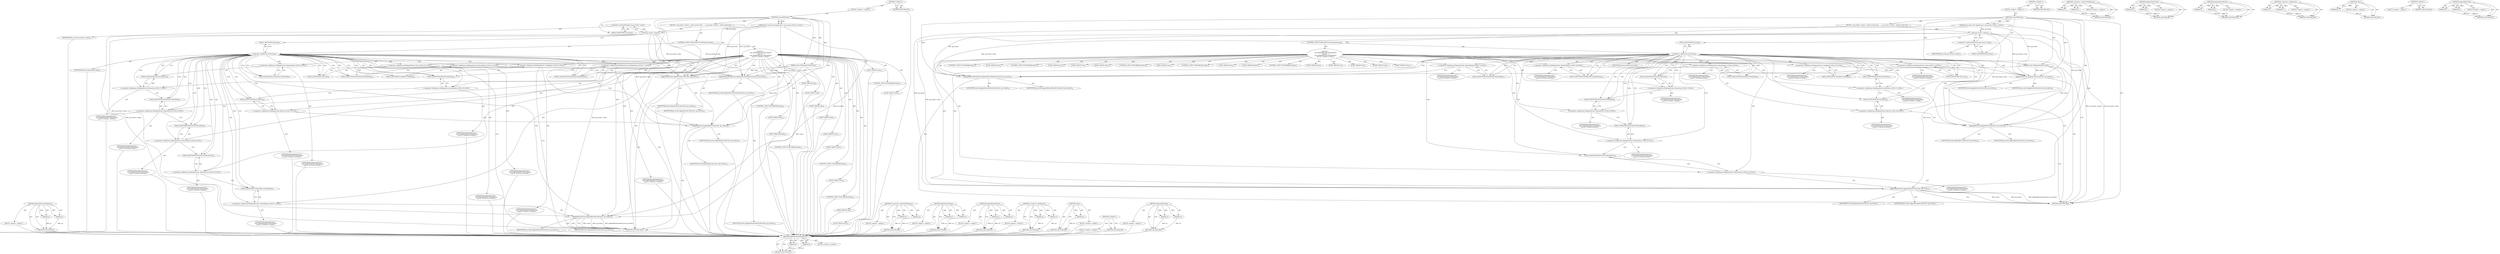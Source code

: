 digraph "AppendKeyEvent" {
vulnerable_121 [label=<(METHOD,AppendMouseWheelEvent)>];
vulnerable_122 [label=<(PARAM,p1)>];
vulnerable_123 [label=<(PARAM,p2)>];
vulnerable_124 [label=<(BLOCK,&lt;empty&gt;,&lt;empty&gt;)>];
vulnerable_125 [label=<(METHOD_RETURN,ANY)>];
vulnerable_6 [label=<(METHOD,&lt;global&gt;)<SUB>1</SUB>>];
vulnerable_7 [label=<(BLOCK,&lt;empty&gt;,&lt;empty&gt;)<SUB>1</SUB>>];
vulnerable_8 [label=<(METHOD,CreatePPEvent)<SUB>1</SUB>>];
vulnerable_9 [label=<(PARAM,const WebInputEvent&amp; event)<SUB>1</SUB>>];
vulnerable_10 [label="<(PARAM,std::vector&lt;PP_InputEvent&gt;* pp_events)<SUB>2</SUB>>"];
vulnerable_11 [label=<(BLOCK,{
  pp_events-&gt;clear();

  switch (event.type) ...,{
  pp_events-&gt;clear();

  switch (event.type) ...)<SUB>2</SUB>>];
vulnerable_12 [label=<(clear,pp_events-&gt;clear())<SUB>3</SUB>>];
vulnerable_13 [label=<(&lt;operator&gt;.indirectFieldAccess,pp_events-&gt;clear)<SUB>3</SUB>>];
vulnerable_14 [label=<(IDENTIFIER,pp_events,pp_events-&gt;clear())<SUB>3</SUB>>];
vulnerable_15 [label=<(FIELD_IDENTIFIER,clear,clear)<SUB>3</SUB>>];
vulnerable_16 [label=<(CONTROL_STRUCTURE,SWITCH,switch(event.type))<SUB>5</SUB>>];
vulnerable_17 [label=<(&lt;operator&gt;.fieldAccess,event.type)<SUB>5</SUB>>];
vulnerable_18 [label=<(IDENTIFIER,event,switch(event.type))<SUB>5</SUB>>];
vulnerable_19 [label=<(FIELD_IDENTIFIER,type,type)<SUB>5</SUB>>];
vulnerable_20 [label="<(BLOCK,{
    case WebInputEvent::MouseDown:
    case W...,{
    case WebInputEvent::MouseDown:
    case W...)<SUB>5</SUB>>"];
vulnerable_21 [label=<(JUMP_TARGET,case)<SUB>6</SUB>>];
vulnerable_22 [label="<(&lt;operator&gt;.fieldAccess,WebInputEvent::MouseDown)<SUB>6</SUB>>"];
vulnerable_23 [label="<(IDENTIFIER,WebInputEvent,{
    case WebInputEvent::MouseDown:
    case W...)<SUB>6</SUB>>"];
vulnerable_24 [label=<(FIELD_IDENTIFIER,MouseDown,MouseDown)<SUB>6</SUB>>];
vulnerable_25 [label=<(JUMP_TARGET,case)<SUB>7</SUB>>];
vulnerable_26 [label="<(&lt;operator&gt;.fieldAccess,WebInputEvent::MouseUp)<SUB>7</SUB>>"];
vulnerable_27 [label="<(IDENTIFIER,WebInputEvent,{
    case WebInputEvent::MouseDown:
    case W...)<SUB>7</SUB>>"];
vulnerable_28 [label=<(FIELD_IDENTIFIER,MouseUp,MouseUp)<SUB>7</SUB>>];
vulnerable_29 [label=<(JUMP_TARGET,case)<SUB>8</SUB>>];
vulnerable_30 [label="<(&lt;operator&gt;.fieldAccess,WebInputEvent::MouseMove)<SUB>8</SUB>>"];
vulnerable_31 [label="<(IDENTIFIER,WebInputEvent,{
    case WebInputEvent::MouseDown:
    case W...)<SUB>8</SUB>>"];
vulnerable_32 [label=<(FIELD_IDENTIFIER,MouseMove,MouseMove)<SUB>8</SUB>>];
vulnerable_33 [label=<(JUMP_TARGET,case)<SUB>9</SUB>>];
vulnerable_34 [label="<(&lt;operator&gt;.fieldAccess,WebInputEvent::MouseEnter)<SUB>9</SUB>>"];
vulnerable_35 [label="<(IDENTIFIER,WebInputEvent,{
    case WebInputEvent::MouseDown:
    case W...)<SUB>9</SUB>>"];
vulnerable_36 [label=<(FIELD_IDENTIFIER,MouseEnter,MouseEnter)<SUB>9</SUB>>];
vulnerable_37 [label=<(JUMP_TARGET,case)<SUB>10</SUB>>];
vulnerable_38 [label="<(&lt;operator&gt;.fieldAccess,WebInputEvent::MouseLeave)<SUB>10</SUB>>"];
vulnerable_39 [label="<(IDENTIFIER,WebInputEvent,{
    case WebInputEvent::MouseDown:
    case W...)<SUB>10</SUB>>"];
vulnerable_40 [label=<(FIELD_IDENTIFIER,MouseLeave,MouseLeave)<SUB>10</SUB>>];
vulnerable_41 [label=<(AppendMouseEvent,AppendMouseEvent(event, pp_events))<SUB>11</SUB>>];
vulnerable_42 [label=<(IDENTIFIER,event,AppendMouseEvent(event, pp_events))<SUB>11</SUB>>];
vulnerable_43 [label=<(IDENTIFIER,pp_events,AppendMouseEvent(event, pp_events))<SUB>11</SUB>>];
vulnerable_44 [label=<(CONTROL_STRUCTURE,BREAK,break;)<SUB>12</SUB>>];
vulnerable_45 [label=<(JUMP_TARGET,case)<SUB>13</SUB>>];
vulnerable_46 [label="<(&lt;operator&gt;.fieldAccess,WebInputEvent::MouseWheel)<SUB>13</SUB>>"];
vulnerable_47 [label="<(IDENTIFIER,WebInputEvent,{
    case WebInputEvent::MouseDown:
    case W...)<SUB>13</SUB>>"];
vulnerable_48 [label=<(FIELD_IDENTIFIER,MouseWheel,MouseWheel)<SUB>13</SUB>>];
vulnerable_49 [label=<(AppendMouseWheelEvent,AppendMouseWheelEvent(event, pp_events))<SUB>14</SUB>>];
vulnerable_50 [label=<(IDENTIFIER,event,AppendMouseWheelEvent(event, pp_events))<SUB>14</SUB>>];
vulnerable_51 [label=<(IDENTIFIER,pp_events,AppendMouseWheelEvent(event, pp_events))<SUB>14</SUB>>];
vulnerable_52 [label=<(CONTROL_STRUCTURE,BREAK,break;)<SUB>15</SUB>>];
vulnerable_53 [label=<(JUMP_TARGET,case)<SUB>16</SUB>>];
vulnerable_54 [label="<(&lt;operator&gt;.fieldAccess,WebInputEvent::RawKeyDown)<SUB>16</SUB>>"];
vulnerable_55 [label="<(IDENTIFIER,WebInputEvent,{
    case WebInputEvent::MouseDown:
    case W...)<SUB>16</SUB>>"];
vulnerable_56 [label=<(FIELD_IDENTIFIER,RawKeyDown,RawKeyDown)<SUB>16</SUB>>];
vulnerable_57 [label=<(JUMP_TARGET,case)<SUB>17</SUB>>];
vulnerable_58 [label="<(&lt;operator&gt;.fieldAccess,WebInputEvent::KeyDown)<SUB>17</SUB>>"];
vulnerable_59 [label="<(IDENTIFIER,WebInputEvent,{
    case WebInputEvent::MouseDown:
    case W...)<SUB>17</SUB>>"];
vulnerable_60 [label=<(FIELD_IDENTIFIER,KeyDown,KeyDown)<SUB>17</SUB>>];
vulnerable_61 [label=<(JUMP_TARGET,case)<SUB>18</SUB>>];
vulnerable_62 [label="<(&lt;operator&gt;.fieldAccess,WebInputEvent::KeyUp)<SUB>18</SUB>>"];
vulnerable_63 [label="<(IDENTIFIER,WebInputEvent,{
    case WebInputEvent::MouseDown:
    case W...)<SUB>18</SUB>>"];
vulnerable_64 [label=<(FIELD_IDENTIFIER,KeyUp,KeyUp)<SUB>18</SUB>>];
vulnerable_65 [label=<(AppendKeyEvent,AppendKeyEvent(event, pp_events))<SUB>19</SUB>>];
vulnerable_66 [label=<(IDENTIFIER,event,AppendKeyEvent(event, pp_events))<SUB>19</SUB>>];
vulnerable_67 [label=<(IDENTIFIER,pp_events,AppendKeyEvent(event, pp_events))<SUB>19</SUB>>];
vulnerable_68 [label=<(CONTROL_STRUCTURE,BREAK,break;)<SUB>20</SUB>>];
vulnerable_69 [label=<(JUMP_TARGET,case)<SUB>21</SUB>>];
vulnerable_70 [label="<(&lt;operator&gt;.fieldAccess,WebInputEvent::Char)<SUB>21</SUB>>"];
vulnerable_71 [label="<(IDENTIFIER,WebInputEvent,{
    case WebInputEvent::MouseDown:
    case W...)<SUB>21</SUB>>"];
vulnerable_72 [label=<(FIELD_IDENTIFIER,Char,Char)<SUB>21</SUB>>];
vulnerable_73 [label=<(AppendCharEvent,AppendCharEvent(event, pp_events))<SUB>22</SUB>>];
vulnerable_74 [label=<(IDENTIFIER,event,AppendCharEvent(event, pp_events))<SUB>22</SUB>>];
vulnerable_75 [label=<(IDENTIFIER,pp_events,AppendCharEvent(event, pp_events))<SUB>22</SUB>>];
vulnerable_76 [label=<(CONTROL_STRUCTURE,BREAK,break;)<SUB>23</SUB>>];
vulnerable_77 [label=<(JUMP_TARGET,case)<SUB>24</SUB>>];
vulnerable_78 [label="<(&lt;operator&gt;.fieldAccess,WebInputEvent::Undefined)<SUB>24</SUB>>"];
vulnerable_79 [label="<(IDENTIFIER,WebInputEvent,{
    case WebInputEvent::MouseDown:
    case W...)<SUB>24</SUB>>"];
vulnerable_80 [label=<(FIELD_IDENTIFIER,Undefined,Undefined)<SUB>24</SUB>>];
vulnerable_81 [label=<(JUMP_TARGET,default)<SUB>25</SUB>>];
vulnerable_82 [label=<(CONTROL_STRUCTURE,BREAK,break;)<SUB>26</SUB>>];
vulnerable_83 [label=<(METHOD_RETURN,void)<SUB>1</SUB>>];
vulnerable_85 [label=<(METHOD_RETURN,ANY)<SUB>1</SUB>>];
vulnerable_106 [label=<(METHOD,&lt;operator&gt;.indirectFieldAccess)>];
vulnerable_107 [label=<(PARAM,p1)>];
vulnerable_108 [label=<(PARAM,p2)>];
vulnerable_109 [label=<(BLOCK,&lt;empty&gt;,&lt;empty&gt;)>];
vulnerable_110 [label=<(METHOD_RETURN,ANY)>];
vulnerable_131 [label=<(METHOD,AppendCharEvent)>];
vulnerable_132 [label=<(PARAM,p1)>];
vulnerable_133 [label=<(PARAM,p2)>];
vulnerable_134 [label=<(BLOCK,&lt;empty&gt;,&lt;empty&gt;)>];
vulnerable_135 [label=<(METHOD_RETURN,ANY)>];
vulnerable_116 [label=<(METHOD,AppendMouseEvent)>];
vulnerable_117 [label=<(PARAM,p1)>];
vulnerable_118 [label=<(PARAM,p2)>];
vulnerable_119 [label=<(BLOCK,&lt;empty&gt;,&lt;empty&gt;)>];
vulnerable_120 [label=<(METHOD_RETURN,ANY)>];
vulnerable_111 [label=<(METHOD,&lt;operator&gt;.fieldAccess)>];
vulnerable_112 [label=<(PARAM,p1)>];
vulnerable_113 [label=<(PARAM,p2)>];
vulnerable_114 [label=<(BLOCK,&lt;empty&gt;,&lt;empty&gt;)>];
vulnerable_115 [label=<(METHOD_RETURN,ANY)>];
vulnerable_102 [label=<(METHOD,clear)>];
vulnerable_103 [label=<(PARAM,p1)>];
vulnerable_104 [label=<(BLOCK,&lt;empty&gt;,&lt;empty&gt;)>];
vulnerable_105 [label=<(METHOD_RETURN,ANY)>];
vulnerable_96 [label=<(METHOD,&lt;global&gt;)<SUB>1</SUB>>];
vulnerable_97 [label=<(BLOCK,&lt;empty&gt;,&lt;empty&gt;)>];
vulnerable_98 [label=<(METHOD_RETURN,ANY)>];
vulnerable_126 [label=<(METHOD,AppendKeyEvent)>];
vulnerable_127 [label=<(PARAM,p1)>];
vulnerable_128 [label=<(PARAM,p2)>];
vulnerable_129 [label=<(BLOCK,&lt;empty&gt;,&lt;empty&gt;)>];
vulnerable_130 [label=<(METHOD_RETURN,ANY)>];
fixed_125 [label=<(METHOD,AppendMouseWheelEvent)>];
fixed_126 [label=<(PARAM,p1)>];
fixed_127 [label=<(PARAM,p2)>];
fixed_128 [label=<(BLOCK,&lt;empty&gt;,&lt;empty&gt;)>];
fixed_129 [label=<(METHOD_RETURN,ANY)>];
fixed_6 [label=<(METHOD,&lt;global&gt;)<SUB>1</SUB>>];
fixed_7 [label=<(BLOCK,&lt;empty&gt;,&lt;empty&gt;)<SUB>1</SUB>>];
fixed_8 [label=<(METHOD,CreatePPEvent)<SUB>1</SUB>>];
fixed_9 [label=<(PARAM,const WebInputEvent&amp; event)<SUB>1</SUB>>];
fixed_10 [label="<(PARAM,std::vector&lt;PP_InputEvent&gt;* pp_events)<SUB>2</SUB>>"];
fixed_11 [label=<(BLOCK,{
  pp_events-&gt;clear();

  switch (event.type) ...,{
  pp_events-&gt;clear();

  switch (event.type) ...)<SUB>2</SUB>>];
fixed_12 [label=<(clear,pp_events-&gt;clear())<SUB>3</SUB>>];
fixed_13 [label=<(&lt;operator&gt;.indirectFieldAccess,pp_events-&gt;clear)<SUB>3</SUB>>];
fixed_14 [label=<(IDENTIFIER,pp_events,pp_events-&gt;clear())<SUB>3</SUB>>];
fixed_15 [label=<(FIELD_IDENTIFIER,clear,clear)<SUB>3</SUB>>];
fixed_16 [label=<(CONTROL_STRUCTURE,SWITCH,switch(event.type))<SUB>5</SUB>>];
fixed_17 [label=<(&lt;operator&gt;.fieldAccess,event.type)<SUB>5</SUB>>];
fixed_18 [label=<(IDENTIFIER,event,switch(event.type))<SUB>5</SUB>>];
fixed_19 [label=<(FIELD_IDENTIFIER,type,type)<SUB>5</SUB>>];
fixed_20 [label="<(BLOCK,{
    case WebInputEvent::MouseDown:
    case W...,{
    case WebInputEvent::MouseDown:
    case W...)<SUB>5</SUB>>"];
fixed_21 [label=<(JUMP_TARGET,case)<SUB>6</SUB>>];
fixed_22 [label="<(&lt;operator&gt;.fieldAccess,WebInputEvent::MouseDown)<SUB>6</SUB>>"];
fixed_23 [label="<(IDENTIFIER,WebInputEvent,{
    case WebInputEvent::MouseDown:
    case W...)<SUB>6</SUB>>"];
fixed_24 [label=<(FIELD_IDENTIFIER,MouseDown,MouseDown)<SUB>6</SUB>>];
fixed_25 [label=<(JUMP_TARGET,case)<SUB>7</SUB>>];
fixed_26 [label="<(&lt;operator&gt;.fieldAccess,WebInputEvent::MouseUp)<SUB>7</SUB>>"];
fixed_27 [label="<(IDENTIFIER,WebInputEvent,{
    case WebInputEvent::MouseDown:
    case W...)<SUB>7</SUB>>"];
fixed_28 [label=<(FIELD_IDENTIFIER,MouseUp,MouseUp)<SUB>7</SUB>>];
fixed_29 [label=<(JUMP_TARGET,case)<SUB>8</SUB>>];
fixed_30 [label="<(&lt;operator&gt;.fieldAccess,WebInputEvent::MouseMove)<SUB>8</SUB>>"];
fixed_31 [label="<(IDENTIFIER,WebInputEvent,{
    case WebInputEvent::MouseDown:
    case W...)<SUB>8</SUB>>"];
fixed_32 [label=<(FIELD_IDENTIFIER,MouseMove,MouseMove)<SUB>8</SUB>>];
fixed_33 [label=<(JUMP_TARGET,case)<SUB>9</SUB>>];
fixed_34 [label="<(&lt;operator&gt;.fieldAccess,WebInputEvent::MouseEnter)<SUB>9</SUB>>"];
fixed_35 [label="<(IDENTIFIER,WebInputEvent,{
    case WebInputEvent::MouseDown:
    case W...)<SUB>9</SUB>>"];
fixed_36 [label=<(FIELD_IDENTIFIER,MouseEnter,MouseEnter)<SUB>9</SUB>>];
fixed_37 [label=<(JUMP_TARGET,case)<SUB>10</SUB>>];
fixed_38 [label="<(&lt;operator&gt;.fieldAccess,WebInputEvent::MouseLeave)<SUB>10</SUB>>"];
fixed_39 [label="<(IDENTIFIER,WebInputEvent,{
    case WebInputEvent::MouseDown:
    case W...)<SUB>10</SUB>>"];
fixed_40 [label=<(FIELD_IDENTIFIER,MouseLeave,MouseLeave)<SUB>10</SUB>>];
fixed_41 [label=<(JUMP_TARGET,case)<SUB>11</SUB>>];
fixed_42 [label="<(&lt;operator&gt;.fieldAccess,WebInputEvent::ContextMenu)<SUB>11</SUB>>"];
fixed_43 [label="<(IDENTIFIER,WebInputEvent,{
    case WebInputEvent::MouseDown:
    case W...)<SUB>11</SUB>>"];
fixed_44 [label=<(FIELD_IDENTIFIER,ContextMenu,ContextMenu)<SUB>11</SUB>>];
fixed_45 [label=<(AppendMouseEvent,AppendMouseEvent(event, pp_events))<SUB>12</SUB>>];
fixed_46 [label=<(IDENTIFIER,event,AppendMouseEvent(event, pp_events))<SUB>12</SUB>>];
fixed_47 [label=<(IDENTIFIER,pp_events,AppendMouseEvent(event, pp_events))<SUB>12</SUB>>];
fixed_48 [label=<(CONTROL_STRUCTURE,BREAK,break;)<SUB>13</SUB>>];
fixed_49 [label=<(JUMP_TARGET,case)<SUB>14</SUB>>];
fixed_50 [label="<(&lt;operator&gt;.fieldAccess,WebInputEvent::MouseWheel)<SUB>14</SUB>>"];
fixed_51 [label="<(IDENTIFIER,WebInputEvent,{
    case WebInputEvent::MouseDown:
    case W...)<SUB>14</SUB>>"];
fixed_52 [label=<(FIELD_IDENTIFIER,MouseWheel,MouseWheel)<SUB>14</SUB>>];
fixed_53 [label=<(AppendMouseWheelEvent,AppendMouseWheelEvent(event, pp_events))<SUB>15</SUB>>];
fixed_54 [label=<(IDENTIFIER,event,AppendMouseWheelEvent(event, pp_events))<SUB>15</SUB>>];
fixed_55 [label=<(IDENTIFIER,pp_events,AppendMouseWheelEvent(event, pp_events))<SUB>15</SUB>>];
fixed_56 [label=<(CONTROL_STRUCTURE,BREAK,break;)<SUB>16</SUB>>];
fixed_57 [label=<(JUMP_TARGET,case)<SUB>17</SUB>>];
fixed_58 [label="<(&lt;operator&gt;.fieldAccess,WebInputEvent::RawKeyDown)<SUB>17</SUB>>"];
fixed_59 [label="<(IDENTIFIER,WebInputEvent,{
    case WebInputEvent::MouseDown:
    case W...)<SUB>17</SUB>>"];
fixed_60 [label=<(FIELD_IDENTIFIER,RawKeyDown,RawKeyDown)<SUB>17</SUB>>];
fixed_61 [label=<(JUMP_TARGET,case)<SUB>18</SUB>>];
fixed_62 [label="<(&lt;operator&gt;.fieldAccess,WebInputEvent::KeyDown)<SUB>18</SUB>>"];
fixed_63 [label="<(IDENTIFIER,WebInputEvent,{
    case WebInputEvent::MouseDown:
    case W...)<SUB>18</SUB>>"];
fixed_64 [label=<(FIELD_IDENTIFIER,KeyDown,KeyDown)<SUB>18</SUB>>];
fixed_65 [label=<(JUMP_TARGET,case)<SUB>19</SUB>>];
fixed_66 [label="<(&lt;operator&gt;.fieldAccess,WebInputEvent::KeyUp)<SUB>19</SUB>>"];
fixed_67 [label="<(IDENTIFIER,WebInputEvent,{
    case WebInputEvent::MouseDown:
    case W...)<SUB>19</SUB>>"];
fixed_68 [label=<(FIELD_IDENTIFIER,KeyUp,KeyUp)<SUB>19</SUB>>];
fixed_69 [label=<(AppendKeyEvent,AppendKeyEvent(event, pp_events))<SUB>20</SUB>>];
fixed_70 [label=<(IDENTIFIER,event,AppendKeyEvent(event, pp_events))<SUB>20</SUB>>];
fixed_71 [label=<(IDENTIFIER,pp_events,AppendKeyEvent(event, pp_events))<SUB>20</SUB>>];
fixed_72 [label=<(CONTROL_STRUCTURE,BREAK,break;)<SUB>21</SUB>>];
fixed_73 [label=<(JUMP_TARGET,case)<SUB>22</SUB>>];
fixed_74 [label="<(&lt;operator&gt;.fieldAccess,WebInputEvent::Char)<SUB>22</SUB>>"];
fixed_75 [label="<(IDENTIFIER,WebInputEvent,{
    case WebInputEvent::MouseDown:
    case W...)<SUB>22</SUB>>"];
fixed_76 [label=<(FIELD_IDENTIFIER,Char,Char)<SUB>22</SUB>>];
fixed_77 [label=<(AppendCharEvent,AppendCharEvent(event, pp_events))<SUB>23</SUB>>];
fixed_78 [label=<(IDENTIFIER,event,AppendCharEvent(event, pp_events))<SUB>23</SUB>>];
fixed_79 [label=<(IDENTIFIER,pp_events,AppendCharEvent(event, pp_events))<SUB>23</SUB>>];
fixed_80 [label=<(CONTROL_STRUCTURE,BREAK,break;)<SUB>24</SUB>>];
fixed_81 [label=<(JUMP_TARGET,case)<SUB>25</SUB>>];
fixed_82 [label="<(&lt;operator&gt;.fieldAccess,WebInputEvent::Undefined)<SUB>25</SUB>>"];
fixed_83 [label="<(IDENTIFIER,WebInputEvent,{
    case WebInputEvent::MouseDown:
    case W...)<SUB>25</SUB>>"];
fixed_84 [label=<(FIELD_IDENTIFIER,Undefined,Undefined)<SUB>25</SUB>>];
fixed_85 [label=<(JUMP_TARGET,default)<SUB>26</SUB>>];
fixed_86 [label=<(CONTROL_STRUCTURE,BREAK,break;)<SUB>27</SUB>>];
fixed_87 [label=<(METHOD_RETURN,void)<SUB>1</SUB>>];
fixed_89 [label=<(METHOD_RETURN,ANY)<SUB>1</SUB>>];
fixed_110 [label=<(METHOD,&lt;operator&gt;.indirectFieldAccess)>];
fixed_111 [label=<(PARAM,p1)>];
fixed_112 [label=<(PARAM,p2)>];
fixed_113 [label=<(BLOCK,&lt;empty&gt;,&lt;empty&gt;)>];
fixed_114 [label=<(METHOD_RETURN,ANY)>];
fixed_135 [label=<(METHOD,AppendCharEvent)>];
fixed_136 [label=<(PARAM,p1)>];
fixed_137 [label=<(PARAM,p2)>];
fixed_138 [label=<(BLOCK,&lt;empty&gt;,&lt;empty&gt;)>];
fixed_139 [label=<(METHOD_RETURN,ANY)>];
fixed_120 [label=<(METHOD,AppendMouseEvent)>];
fixed_121 [label=<(PARAM,p1)>];
fixed_122 [label=<(PARAM,p2)>];
fixed_123 [label=<(BLOCK,&lt;empty&gt;,&lt;empty&gt;)>];
fixed_124 [label=<(METHOD_RETURN,ANY)>];
fixed_115 [label=<(METHOD,&lt;operator&gt;.fieldAccess)>];
fixed_116 [label=<(PARAM,p1)>];
fixed_117 [label=<(PARAM,p2)>];
fixed_118 [label=<(BLOCK,&lt;empty&gt;,&lt;empty&gt;)>];
fixed_119 [label=<(METHOD_RETURN,ANY)>];
fixed_106 [label=<(METHOD,clear)>];
fixed_107 [label=<(PARAM,p1)>];
fixed_108 [label=<(BLOCK,&lt;empty&gt;,&lt;empty&gt;)>];
fixed_109 [label=<(METHOD_RETURN,ANY)>];
fixed_100 [label=<(METHOD,&lt;global&gt;)<SUB>1</SUB>>];
fixed_101 [label=<(BLOCK,&lt;empty&gt;,&lt;empty&gt;)>];
fixed_102 [label=<(METHOD_RETURN,ANY)>];
fixed_130 [label=<(METHOD,AppendKeyEvent)>];
fixed_131 [label=<(PARAM,p1)>];
fixed_132 [label=<(PARAM,p2)>];
fixed_133 [label=<(BLOCK,&lt;empty&gt;,&lt;empty&gt;)>];
fixed_134 [label=<(METHOD_RETURN,ANY)>];
vulnerable_121 -> vulnerable_122  [key=0, label="AST: "];
vulnerable_121 -> vulnerable_122  [key=1, label="DDG: "];
vulnerable_121 -> vulnerable_124  [key=0, label="AST: "];
vulnerable_121 -> vulnerable_123  [key=0, label="AST: "];
vulnerable_121 -> vulnerable_123  [key=1, label="DDG: "];
vulnerable_121 -> vulnerable_125  [key=0, label="AST: "];
vulnerable_121 -> vulnerable_125  [key=1, label="CFG: "];
vulnerable_122 -> vulnerable_125  [key=0, label="DDG: p1"];
vulnerable_123 -> vulnerable_125  [key=0, label="DDG: p2"];
vulnerable_6 -> vulnerable_7  [key=0, label="AST: "];
vulnerable_6 -> vulnerable_85  [key=0, label="AST: "];
vulnerable_6 -> vulnerable_85  [key=1, label="CFG: "];
vulnerable_7 -> vulnerable_8  [key=0, label="AST: "];
vulnerable_8 -> vulnerable_9  [key=0, label="AST: "];
vulnerable_8 -> vulnerable_9  [key=1, label="DDG: "];
vulnerable_8 -> vulnerable_10  [key=0, label="AST: "];
vulnerable_8 -> vulnerable_10  [key=1, label="DDG: "];
vulnerable_8 -> vulnerable_11  [key=0, label="AST: "];
vulnerable_8 -> vulnerable_83  [key=0, label="AST: "];
vulnerable_8 -> vulnerable_15  [key=0, label="CFG: "];
vulnerable_8 -> vulnerable_41  [key=0, label="DDG: "];
vulnerable_8 -> vulnerable_49  [key=0, label="DDG: "];
vulnerable_8 -> vulnerable_65  [key=0, label="DDG: "];
vulnerable_8 -> vulnerable_73  [key=0, label="DDG: "];
vulnerable_9 -> vulnerable_41  [key=0, label="DDG: event"];
vulnerable_9 -> vulnerable_49  [key=0, label="DDG: event"];
vulnerable_9 -> vulnerable_65  [key=0, label="DDG: event"];
vulnerable_9 -> vulnerable_73  [key=0, label="DDG: event"];
vulnerable_10 -> vulnerable_12  [key=0, label="DDG: pp_events"];
vulnerable_10 -> vulnerable_41  [key=0, label="DDG: pp_events"];
vulnerable_10 -> vulnerable_49  [key=0, label="DDG: pp_events"];
vulnerable_10 -> vulnerable_65  [key=0, label="DDG: pp_events"];
vulnerable_10 -> vulnerable_73  [key=0, label="DDG: pp_events"];
vulnerable_11 -> vulnerable_12  [key=0, label="AST: "];
vulnerable_11 -> vulnerable_16  [key=0, label="AST: "];
vulnerable_12 -> vulnerable_13  [key=0, label="AST: "];
vulnerable_12 -> vulnerable_19  [key=0, label="CFG: "];
vulnerable_12 -> vulnerable_83  [key=0, label="DDG: pp_events-&gt;clear"];
vulnerable_12 -> vulnerable_83  [key=1, label="DDG: pp_events-&gt;clear()"];
vulnerable_12 -> vulnerable_41  [key=0, label="DDG: pp_events-&gt;clear"];
vulnerable_12 -> vulnerable_49  [key=0, label="DDG: pp_events-&gt;clear"];
vulnerable_12 -> vulnerable_65  [key=0, label="DDG: pp_events-&gt;clear"];
vulnerable_12 -> vulnerable_73  [key=0, label="DDG: pp_events-&gt;clear"];
vulnerable_13 -> vulnerable_14  [key=0, label="AST: "];
vulnerable_13 -> vulnerable_15  [key=0, label="AST: "];
vulnerable_13 -> vulnerable_12  [key=0, label="CFG: "];
vulnerable_15 -> vulnerable_13  [key=0, label="CFG: "];
vulnerable_16 -> vulnerable_17  [key=0, label="AST: "];
vulnerable_16 -> vulnerable_20  [key=0, label="AST: "];
vulnerable_17 -> vulnerable_18  [key=0, label="AST: "];
vulnerable_17 -> vulnerable_19  [key=0, label="AST: "];
vulnerable_17 -> vulnerable_24  [key=0, label="CFG: "];
vulnerable_17 -> vulnerable_24  [key=1, label="CDG: "];
vulnerable_17 -> vulnerable_28  [key=0, label="CFG: "];
vulnerable_17 -> vulnerable_28  [key=1, label="CDG: "];
vulnerable_17 -> vulnerable_32  [key=0, label="CFG: "];
vulnerable_17 -> vulnerable_32  [key=1, label="CDG: "];
vulnerable_17 -> vulnerable_36  [key=0, label="CFG: "];
vulnerable_17 -> vulnerable_36  [key=1, label="CDG: "];
vulnerable_17 -> vulnerable_40  [key=0, label="CFG: "];
vulnerable_17 -> vulnerable_40  [key=1, label="CDG: "];
vulnerable_17 -> vulnerable_48  [key=0, label="CFG: "];
vulnerable_17 -> vulnerable_48  [key=1, label="CDG: "];
vulnerable_17 -> vulnerable_56  [key=0, label="CFG: "];
vulnerable_17 -> vulnerable_56  [key=1, label="CDG: "];
vulnerable_17 -> vulnerable_60  [key=0, label="CFG: "];
vulnerable_17 -> vulnerable_60  [key=1, label="CDG: "];
vulnerable_17 -> vulnerable_64  [key=0, label="CFG: "];
vulnerable_17 -> vulnerable_64  [key=1, label="CDG: "];
vulnerable_17 -> vulnerable_72  [key=0, label="CFG: "];
vulnerable_17 -> vulnerable_72  [key=1, label="CDG: "];
vulnerable_17 -> vulnerable_80  [key=0, label="CFG: "];
vulnerable_17 -> vulnerable_80  [key=1, label="CDG: "];
vulnerable_17 -> vulnerable_83  [key=0, label="CFG: "];
vulnerable_17 -> vulnerable_30  [key=0, label="CDG: "];
vulnerable_17 -> vulnerable_34  [key=0, label="CDG: "];
vulnerable_17 -> vulnerable_49  [key=0, label="CDG: "];
vulnerable_17 -> vulnerable_73  [key=0, label="CDG: "];
vulnerable_17 -> vulnerable_26  [key=0, label="CDG: "];
vulnerable_17 -> vulnerable_46  [key=0, label="CDG: "];
vulnerable_17 -> vulnerable_38  [key=0, label="CDG: "];
vulnerable_17 -> vulnerable_22  [key=0, label="CDG: "];
vulnerable_17 -> vulnerable_65  [key=0, label="CDG: "];
vulnerable_17 -> vulnerable_54  [key=0, label="CDG: "];
vulnerable_17 -> vulnerable_58  [key=0, label="CDG: "];
vulnerable_17 -> vulnerable_41  [key=0, label="CDG: "];
vulnerable_17 -> vulnerable_70  [key=0, label="CDG: "];
vulnerable_17 -> vulnerable_78  [key=0, label="CDG: "];
vulnerable_17 -> vulnerable_62  [key=0, label="CDG: "];
vulnerable_19 -> vulnerable_17  [key=0, label="CFG: "];
vulnerable_20 -> vulnerable_21  [key=0, label="AST: "];
vulnerable_20 -> vulnerable_22  [key=0, label="AST: "];
vulnerable_20 -> vulnerable_25  [key=0, label="AST: "];
vulnerable_20 -> vulnerable_26  [key=0, label="AST: "];
vulnerable_20 -> vulnerable_29  [key=0, label="AST: "];
vulnerable_20 -> vulnerable_30  [key=0, label="AST: "];
vulnerable_20 -> vulnerable_33  [key=0, label="AST: "];
vulnerable_20 -> vulnerable_34  [key=0, label="AST: "];
vulnerable_20 -> vulnerable_37  [key=0, label="AST: "];
vulnerable_20 -> vulnerable_38  [key=0, label="AST: "];
vulnerable_20 -> vulnerable_41  [key=0, label="AST: "];
vulnerable_20 -> vulnerable_44  [key=0, label="AST: "];
vulnerable_20 -> vulnerable_45  [key=0, label="AST: "];
vulnerable_20 -> vulnerable_46  [key=0, label="AST: "];
vulnerable_20 -> vulnerable_49  [key=0, label="AST: "];
vulnerable_20 -> vulnerable_52  [key=0, label="AST: "];
vulnerable_20 -> vulnerable_53  [key=0, label="AST: "];
vulnerable_20 -> vulnerable_54  [key=0, label="AST: "];
vulnerable_20 -> vulnerable_57  [key=0, label="AST: "];
vulnerable_20 -> vulnerable_58  [key=0, label="AST: "];
vulnerable_20 -> vulnerable_61  [key=0, label="AST: "];
vulnerable_20 -> vulnerable_62  [key=0, label="AST: "];
vulnerable_20 -> vulnerable_65  [key=0, label="AST: "];
vulnerable_20 -> vulnerable_68  [key=0, label="AST: "];
vulnerable_20 -> vulnerable_69  [key=0, label="AST: "];
vulnerable_20 -> vulnerable_70  [key=0, label="AST: "];
vulnerable_20 -> vulnerable_73  [key=0, label="AST: "];
vulnerable_20 -> vulnerable_76  [key=0, label="AST: "];
vulnerable_20 -> vulnerable_77  [key=0, label="AST: "];
vulnerable_20 -> vulnerable_78  [key=0, label="AST: "];
vulnerable_20 -> vulnerable_81  [key=0, label="AST: "];
vulnerable_20 -> vulnerable_82  [key=0, label="AST: "];
vulnerable_22 -> vulnerable_23  [key=0, label="AST: "];
vulnerable_22 -> vulnerable_24  [key=0, label="AST: "];
vulnerable_22 -> vulnerable_28  [key=0, label="CFG: "];
vulnerable_24 -> vulnerable_22  [key=0, label="CFG: "];
vulnerable_26 -> vulnerable_27  [key=0, label="AST: "];
vulnerable_26 -> vulnerable_28  [key=0, label="AST: "];
vulnerable_26 -> vulnerable_32  [key=0, label="CFG: "];
vulnerable_28 -> vulnerable_26  [key=0, label="CFG: "];
vulnerable_30 -> vulnerable_31  [key=0, label="AST: "];
vulnerable_30 -> vulnerable_32  [key=0, label="AST: "];
vulnerable_30 -> vulnerable_36  [key=0, label="CFG: "];
vulnerable_32 -> vulnerable_30  [key=0, label="CFG: "];
vulnerable_34 -> vulnerable_35  [key=0, label="AST: "];
vulnerable_34 -> vulnerable_36  [key=0, label="AST: "];
vulnerable_34 -> vulnerable_40  [key=0, label="CFG: "];
vulnerable_36 -> vulnerable_34  [key=0, label="CFG: "];
vulnerable_38 -> vulnerable_39  [key=0, label="AST: "];
vulnerable_38 -> vulnerable_40  [key=0, label="AST: "];
vulnerable_38 -> vulnerable_41  [key=0, label="CFG: "];
vulnerable_40 -> vulnerable_38  [key=0, label="CFG: "];
vulnerable_41 -> vulnerable_42  [key=0, label="AST: "];
vulnerable_41 -> vulnerable_43  [key=0, label="AST: "];
vulnerable_41 -> vulnerable_83  [key=0, label="CFG: "];
vulnerable_41 -> vulnerable_83  [key=1, label="DDG: event"];
vulnerable_41 -> vulnerable_83  [key=2, label="DDG: pp_events"];
vulnerable_41 -> vulnerable_83  [key=3, label="DDG: AppendMouseEvent(event, pp_events)"];
vulnerable_46 -> vulnerable_47  [key=0, label="AST: "];
vulnerable_46 -> vulnerable_48  [key=0, label="AST: "];
vulnerable_46 -> vulnerable_49  [key=0, label="CFG: "];
vulnerable_48 -> vulnerable_46  [key=0, label="CFG: "];
vulnerable_49 -> vulnerable_50  [key=0, label="AST: "];
vulnerable_49 -> vulnerable_51  [key=0, label="AST: "];
vulnerable_49 -> vulnerable_83  [key=0, label="CFG: "];
vulnerable_54 -> vulnerable_55  [key=0, label="AST: "];
vulnerable_54 -> vulnerable_56  [key=0, label="AST: "];
vulnerable_54 -> vulnerable_60  [key=0, label="CFG: "];
vulnerable_56 -> vulnerable_54  [key=0, label="CFG: "];
vulnerable_58 -> vulnerable_59  [key=0, label="AST: "];
vulnerable_58 -> vulnerable_60  [key=0, label="AST: "];
vulnerable_58 -> vulnerable_64  [key=0, label="CFG: "];
vulnerable_60 -> vulnerable_58  [key=0, label="CFG: "];
vulnerable_62 -> vulnerable_63  [key=0, label="AST: "];
vulnerable_62 -> vulnerable_64  [key=0, label="AST: "];
vulnerable_62 -> vulnerable_65  [key=0, label="CFG: "];
vulnerable_64 -> vulnerable_62  [key=0, label="CFG: "];
vulnerable_65 -> vulnerable_66  [key=0, label="AST: "];
vulnerable_65 -> vulnerable_67  [key=0, label="AST: "];
vulnerable_65 -> vulnerable_83  [key=0, label="CFG: "];
vulnerable_70 -> vulnerable_71  [key=0, label="AST: "];
vulnerable_70 -> vulnerable_72  [key=0, label="AST: "];
vulnerable_70 -> vulnerable_73  [key=0, label="CFG: "];
vulnerable_72 -> vulnerable_70  [key=0, label="CFG: "];
vulnerable_73 -> vulnerable_74  [key=0, label="AST: "];
vulnerable_73 -> vulnerable_75  [key=0, label="AST: "];
vulnerable_73 -> vulnerable_83  [key=0, label="CFG: "];
vulnerable_78 -> vulnerable_79  [key=0, label="AST: "];
vulnerable_78 -> vulnerable_80  [key=0, label="AST: "];
vulnerable_78 -> vulnerable_83  [key=0, label="CFG: "];
vulnerable_80 -> vulnerable_78  [key=0, label="CFG: "];
vulnerable_106 -> vulnerable_107  [key=0, label="AST: "];
vulnerable_106 -> vulnerable_107  [key=1, label="DDG: "];
vulnerable_106 -> vulnerable_109  [key=0, label="AST: "];
vulnerable_106 -> vulnerable_108  [key=0, label="AST: "];
vulnerable_106 -> vulnerable_108  [key=1, label="DDG: "];
vulnerable_106 -> vulnerable_110  [key=0, label="AST: "];
vulnerable_106 -> vulnerable_110  [key=1, label="CFG: "];
vulnerable_107 -> vulnerable_110  [key=0, label="DDG: p1"];
vulnerable_108 -> vulnerable_110  [key=0, label="DDG: p2"];
vulnerable_131 -> vulnerable_132  [key=0, label="AST: "];
vulnerable_131 -> vulnerable_132  [key=1, label="DDG: "];
vulnerable_131 -> vulnerable_134  [key=0, label="AST: "];
vulnerable_131 -> vulnerable_133  [key=0, label="AST: "];
vulnerable_131 -> vulnerable_133  [key=1, label="DDG: "];
vulnerable_131 -> vulnerable_135  [key=0, label="AST: "];
vulnerable_131 -> vulnerable_135  [key=1, label="CFG: "];
vulnerable_132 -> vulnerable_135  [key=0, label="DDG: p1"];
vulnerable_133 -> vulnerable_135  [key=0, label="DDG: p2"];
vulnerable_116 -> vulnerable_117  [key=0, label="AST: "];
vulnerable_116 -> vulnerable_117  [key=1, label="DDG: "];
vulnerable_116 -> vulnerable_119  [key=0, label="AST: "];
vulnerable_116 -> vulnerable_118  [key=0, label="AST: "];
vulnerable_116 -> vulnerable_118  [key=1, label="DDG: "];
vulnerable_116 -> vulnerable_120  [key=0, label="AST: "];
vulnerable_116 -> vulnerable_120  [key=1, label="CFG: "];
vulnerable_117 -> vulnerable_120  [key=0, label="DDG: p1"];
vulnerable_118 -> vulnerable_120  [key=0, label="DDG: p2"];
vulnerable_111 -> vulnerable_112  [key=0, label="AST: "];
vulnerable_111 -> vulnerable_112  [key=1, label="DDG: "];
vulnerable_111 -> vulnerable_114  [key=0, label="AST: "];
vulnerable_111 -> vulnerable_113  [key=0, label="AST: "];
vulnerable_111 -> vulnerable_113  [key=1, label="DDG: "];
vulnerable_111 -> vulnerable_115  [key=0, label="AST: "];
vulnerable_111 -> vulnerable_115  [key=1, label="CFG: "];
vulnerable_112 -> vulnerable_115  [key=0, label="DDG: p1"];
vulnerable_113 -> vulnerable_115  [key=0, label="DDG: p2"];
vulnerable_102 -> vulnerable_103  [key=0, label="AST: "];
vulnerable_102 -> vulnerable_103  [key=1, label="DDG: "];
vulnerable_102 -> vulnerable_104  [key=0, label="AST: "];
vulnerable_102 -> vulnerable_105  [key=0, label="AST: "];
vulnerable_102 -> vulnerable_105  [key=1, label="CFG: "];
vulnerable_103 -> vulnerable_105  [key=0, label="DDG: p1"];
vulnerable_96 -> vulnerable_97  [key=0, label="AST: "];
vulnerable_96 -> vulnerable_98  [key=0, label="AST: "];
vulnerable_96 -> vulnerable_98  [key=1, label="CFG: "];
vulnerable_126 -> vulnerable_127  [key=0, label="AST: "];
vulnerable_126 -> vulnerable_127  [key=1, label="DDG: "];
vulnerable_126 -> vulnerable_129  [key=0, label="AST: "];
vulnerable_126 -> vulnerable_128  [key=0, label="AST: "];
vulnerable_126 -> vulnerable_128  [key=1, label="DDG: "];
vulnerable_126 -> vulnerable_130  [key=0, label="AST: "];
vulnerable_126 -> vulnerable_130  [key=1, label="CFG: "];
vulnerable_127 -> vulnerable_130  [key=0, label="DDG: p1"];
vulnerable_128 -> vulnerable_130  [key=0, label="DDG: p2"];
fixed_125 -> fixed_126  [key=0, label="AST: "];
fixed_125 -> fixed_126  [key=1, label="DDG: "];
fixed_125 -> fixed_128  [key=0, label="AST: "];
fixed_125 -> fixed_127  [key=0, label="AST: "];
fixed_125 -> fixed_127  [key=1, label="DDG: "];
fixed_125 -> fixed_129  [key=0, label="AST: "];
fixed_125 -> fixed_129  [key=1, label="CFG: "];
fixed_126 -> fixed_129  [key=0, label="DDG: p1"];
fixed_127 -> fixed_129  [key=0, label="DDG: p2"];
fixed_128 -> vulnerable_121  [key=0];
fixed_129 -> vulnerable_121  [key=0];
fixed_6 -> fixed_7  [key=0, label="AST: "];
fixed_6 -> fixed_89  [key=0, label="AST: "];
fixed_6 -> fixed_89  [key=1, label="CFG: "];
fixed_7 -> fixed_8  [key=0, label="AST: "];
fixed_8 -> fixed_9  [key=0, label="AST: "];
fixed_8 -> fixed_9  [key=1, label="DDG: "];
fixed_8 -> fixed_10  [key=0, label="AST: "];
fixed_8 -> fixed_10  [key=1, label="DDG: "];
fixed_8 -> fixed_11  [key=0, label="AST: "];
fixed_8 -> fixed_87  [key=0, label="AST: "];
fixed_8 -> fixed_15  [key=0, label="CFG: "];
fixed_8 -> fixed_45  [key=0, label="DDG: "];
fixed_8 -> fixed_53  [key=0, label="DDG: "];
fixed_8 -> fixed_69  [key=0, label="DDG: "];
fixed_8 -> fixed_77  [key=0, label="DDG: "];
fixed_9 -> fixed_45  [key=0, label="DDG: event"];
fixed_9 -> fixed_53  [key=0, label="DDG: event"];
fixed_9 -> fixed_69  [key=0, label="DDG: event"];
fixed_9 -> fixed_77  [key=0, label="DDG: event"];
fixed_10 -> fixed_12  [key=0, label="DDG: pp_events"];
fixed_10 -> fixed_45  [key=0, label="DDG: pp_events"];
fixed_10 -> fixed_53  [key=0, label="DDG: pp_events"];
fixed_10 -> fixed_69  [key=0, label="DDG: pp_events"];
fixed_10 -> fixed_77  [key=0, label="DDG: pp_events"];
fixed_11 -> fixed_12  [key=0, label="AST: "];
fixed_11 -> fixed_16  [key=0, label="AST: "];
fixed_12 -> fixed_13  [key=0, label="AST: "];
fixed_12 -> fixed_19  [key=0, label="CFG: "];
fixed_12 -> fixed_87  [key=0, label="DDG: pp_events-&gt;clear"];
fixed_12 -> fixed_87  [key=1, label="DDG: pp_events-&gt;clear()"];
fixed_12 -> fixed_45  [key=0, label="DDG: pp_events-&gt;clear"];
fixed_12 -> fixed_53  [key=0, label="DDG: pp_events-&gt;clear"];
fixed_12 -> fixed_69  [key=0, label="DDG: pp_events-&gt;clear"];
fixed_12 -> fixed_77  [key=0, label="DDG: pp_events-&gt;clear"];
fixed_13 -> fixed_14  [key=0, label="AST: "];
fixed_13 -> fixed_15  [key=0, label="AST: "];
fixed_13 -> fixed_12  [key=0, label="CFG: "];
fixed_14 -> vulnerable_121  [key=0];
fixed_15 -> fixed_13  [key=0, label="CFG: "];
fixed_16 -> fixed_17  [key=0, label="AST: "];
fixed_16 -> fixed_20  [key=0, label="AST: "];
fixed_17 -> fixed_18  [key=0, label="AST: "];
fixed_17 -> fixed_19  [key=0, label="AST: "];
fixed_17 -> fixed_24  [key=0, label="CFG: "];
fixed_17 -> fixed_24  [key=1, label="CDG: "];
fixed_17 -> fixed_28  [key=0, label="CFG: "];
fixed_17 -> fixed_28  [key=1, label="CDG: "];
fixed_17 -> fixed_32  [key=0, label="CFG: "];
fixed_17 -> fixed_32  [key=1, label="CDG: "];
fixed_17 -> fixed_36  [key=0, label="CFG: "];
fixed_17 -> fixed_36  [key=1, label="CDG: "];
fixed_17 -> fixed_40  [key=0, label="CFG: "];
fixed_17 -> fixed_40  [key=1, label="CDG: "];
fixed_17 -> fixed_44  [key=0, label="CFG: "];
fixed_17 -> fixed_44  [key=1, label="CDG: "];
fixed_17 -> fixed_52  [key=0, label="CFG: "];
fixed_17 -> fixed_52  [key=1, label="CDG: "];
fixed_17 -> fixed_60  [key=0, label="CFG: "];
fixed_17 -> fixed_60  [key=1, label="CDG: "];
fixed_17 -> fixed_64  [key=0, label="CFG: "];
fixed_17 -> fixed_64  [key=1, label="CDG: "];
fixed_17 -> fixed_68  [key=0, label="CFG: "];
fixed_17 -> fixed_68  [key=1, label="CDG: "];
fixed_17 -> fixed_76  [key=0, label="CFG: "];
fixed_17 -> fixed_76  [key=1, label="CDG: "];
fixed_17 -> fixed_84  [key=0, label="CFG: "];
fixed_17 -> fixed_84  [key=1, label="CDG: "];
fixed_17 -> fixed_87  [key=0, label="CFG: "];
fixed_17 -> fixed_30  [key=0, label="CDG: "];
fixed_17 -> fixed_34  [key=0, label="CDG: "];
fixed_17 -> fixed_26  [key=0, label="CDG: "];
fixed_17 -> fixed_77  [key=0, label="CDG: "];
fixed_17 -> fixed_42  [key=0, label="CDG: "];
fixed_17 -> fixed_66  [key=0, label="CDG: "];
fixed_17 -> fixed_38  [key=0, label="CDG: "];
fixed_17 -> fixed_69  [key=0, label="CDG: "];
fixed_17 -> fixed_22  [key=0, label="CDG: "];
fixed_17 -> fixed_74  [key=0, label="CDG: "];
fixed_17 -> fixed_45  [key=0, label="CDG: "];
fixed_17 -> fixed_50  [key=0, label="CDG: "];
fixed_17 -> fixed_82  [key=0, label="CDG: "];
fixed_17 -> fixed_58  [key=0, label="CDG: "];
fixed_17 -> fixed_53  [key=0, label="CDG: "];
fixed_17 -> fixed_62  [key=0, label="CDG: "];
fixed_18 -> vulnerable_121  [key=0];
fixed_19 -> fixed_17  [key=0, label="CFG: "];
fixed_20 -> fixed_21  [key=0, label="AST: "];
fixed_20 -> fixed_22  [key=0, label="AST: "];
fixed_20 -> fixed_25  [key=0, label="AST: "];
fixed_20 -> fixed_26  [key=0, label="AST: "];
fixed_20 -> fixed_29  [key=0, label="AST: "];
fixed_20 -> fixed_30  [key=0, label="AST: "];
fixed_20 -> fixed_33  [key=0, label="AST: "];
fixed_20 -> fixed_34  [key=0, label="AST: "];
fixed_20 -> fixed_37  [key=0, label="AST: "];
fixed_20 -> fixed_38  [key=0, label="AST: "];
fixed_20 -> fixed_41  [key=0, label="AST: "];
fixed_20 -> fixed_42  [key=0, label="AST: "];
fixed_20 -> fixed_45  [key=0, label="AST: "];
fixed_20 -> fixed_48  [key=0, label="AST: "];
fixed_20 -> fixed_49  [key=0, label="AST: "];
fixed_20 -> fixed_50  [key=0, label="AST: "];
fixed_20 -> fixed_53  [key=0, label="AST: "];
fixed_20 -> fixed_56  [key=0, label="AST: "];
fixed_20 -> fixed_57  [key=0, label="AST: "];
fixed_20 -> fixed_58  [key=0, label="AST: "];
fixed_20 -> fixed_61  [key=0, label="AST: "];
fixed_20 -> fixed_62  [key=0, label="AST: "];
fixed_20 -> fixed_65  [key=0, label="AST: "];
fixed_20 -> fixed_66  [key=0, label="AST: "];
fixed_20 -> fixed_69  [key=0, label="AST: "];
fixed_20 -> fixed_72  [key=0, label="AST: "];
fixed_20 -> fixed_73  [key=0, label="AST: "];
fixed_20 -> fixed_74  [key=0, label="AST: "];
fixed_20 -> fixed_77  [key=0, label="AST: "];
fixed_20 -> fixed_80  [key=0, label="AST: "];
fixed_20 -> fixed_81  [key=0, label="AST: "];
fixed_20 -> fixed_82  [key=0, label="AST: "];
fixed_20 -> fixed_85  [key=0, label="AST: "];
fixed_20 -> fixed_86  [key=0, label="AST: "];
fixed_21 -> vulnerable_121  [key=0];
fixed_22 -> fixed_23  [key=0, label="AST: "];
fixed_22 -> fixed_24  [key=0, label="AST: "];
fixed_22 -> fixed_28  [key=0, label="CFG: "];
fixed_23 -> vulnerable_121  [key=0];
fixed_24 -> fixed_22  [key=0, label="CFG: "];
fixed_25 -> vulnerable_121  [key=0];
fixed_26 -> fixed_27  [key=0, label="AST: "];
fixed_26 -> fixed_28  [key=0, label="AST: "];
fixed_26 -> fixed_32  [key=0, label="CFG: "];
fixed_27 -> vulnerable_121  [key=0];
fixed_28 -> fixed_26  [key=0, label="CFG: "];
fixed_29 -> vulnerable_121  [key=0];
fixed_30 -> fixed_31  [key=0, label="AST: "];
fixed_30 -> fixed_32  [key=0, label="AST: "];
fixed_30 -> fixed_36  [key=0, label="CFG: "];
fixed_31 -> vulnerable_121  [key=0];
fixed_32 -> fixed_30  [key=0, label="CFG: "];
fixed_33 -> vulnerable_121  [key=0];
fixed_34 -> fixed_35  [key=0, label="AST: "];
fixed_34 -> fixed_36  [key=0, label="AST: "];
fixed_34 -> fixed_40  [key=0, label="CFG: "];
fixed_35 -> vulnerable_121  [key=0];
fixed_36 -> fixed_34  [key=0, label="CFG: "];
fixed_37 -> vulnerable_121  [key=0];
fixed_38 -> fixed_39  [key=0, label="AST: "];
fixed_38 -> fixed_40  [key=0, label="AST: "];
fixed_38 -> fixed_44  [key=0, label="CFG: "];
fixed_39 -> vulnerable_121  [key=0];
fixed_40 -> fixed_38  [key=0, label="CFG: "];
fixed_41 -> vulnerable_121  [key=0];
fixed_42 -> fixed_43  [key=0, label="AST: "];
fixed_42 -> fixed_44  [key=0, label="AST: "];
fixed_42 -> fixed_45  [key=0, label="CFG: "];
fixed_43 -> vulnerable_121  [key=0];
fixed_44 -> fixed_42  [key=0, label="CFG: "];
fixed_45 -> fixed_46  [key=0, label="AST: "];
fixed_45 -> fixed_47  [key=0, label="AST: "];
fixed_45 -> fixed_87  [key=0, label="CFG: "];
fixed_45 -> fixed_87  [key=1, label="DDG: event"];
fixed_45 -> fixed_87  [key=2, label="DDG: pp_events"];
fixed_45 -> fixed_87  [key=3, label="DDG: AppendMouseEvent(event, pp_events)"];
fixed_46 -> vulnerable_121  [key=0];
fixed_47 -> vulnerable_121  [key=0];
fixed_48 -> vulnerable_121  [key=0];
fixed_49 -> vulnerable_121  [key=0];
fixed_50 -> fixed_51  [key=0, label="AST: "];
fixed_50 -> fixed_52  [key=0, label="AST: "];
fixed_50 -> fixed_53  [key=0, label="CFG: "];
fixed_51 -> vulnerable_121  [key=0];
fixed_52 -> fixed_50  [key=0, label="CFG: "];
fixed_53 -> fixed_54  [key=0, label="AST: "];
fixed_53 -> fixed_55  [key=0, label="AST: "];
fixed_53 -> fixed_87  [key=0, label="CFG: "];
fixed_54 -> vulnerable_121  [key=0];
fixed_55 -> vulnerable_121  [key=0];
fixed_56 -> vulnerable_121  [key=0];
fixed_57 -> vulnerable_121  [key=0];
fixed_58 -> fixed_59  [key=0, label="AST: "];
fixed_58 -> fixed_60  [key=0, label="AST: "];
fixed_58 -> fixed_64  [key=0, label="CFG: "];
fixed_59 -> vulnerable_121  [key=0];
fixed_60 -> fixed_58  [key=0, label="CFG: "];
fixed_61 -> vulnerable_121  [key=0];
fixed_62 -> fixed_63  [key=0, label="AST: "];
fixed_62 -> fixed_64  [key=0, label="AST: "];
fixed_62 -> fixed_68  [key=0, label="CFG: "];
fixed_63 -> vulnerable_121  [key=0];
fixed_64 -> fixed_62  [key=0, label="CFG: "];
fixed_65 -> vulnerable_121  [key=0];
fixed_66 -> fixed_67  [key=0, label="AST: "];
fixed_66 -> fixed_68  [key=0, label="AST: "];
fixed_66 -> fixed_69  [key=0, label="CFG: "];
fixed_67 -> vulnerable_121  [key=0];
fixed_68 -> fixed_66  [key=0, label="CFG: "];
fixed_69 -> fixed_70  [key=0, label="AST: "];
fixed_69 -> fixed_71  [key=0, label="AST: "];
fixed_69 -> fixed_87  [key=0, label="CFG: "];
fixed_70 -> vulnerable_121  [key=0];
fixed_71 -> vulnerable_121  [key=0];
fixed_72 -> vulnerable_121  [key=0];
fixed_73 -> vulnerable_121  [key=0];
fixed_74 -> fixed_75  [key=0, label="AST: "];
fixed_74 -> fixed_76  [key=0, label="AST: "];
fixed_74 -> fixed_77  [key=0, label="CFG: "];
fixed_75 -> vulnerable_121  [key=0];
fixed_76 -> fixed_74  [key=0, label="CFG: "];
fixed_77 -> fixed_78  [key=0, label="AST: "];
fixed_77 -> fixed_79  [key=0, label="AST: "];
fixed_77 -> fixed_87  [key=0, label="CFG: "];
fixed_78 -> vulnerable_121  [key=0];
fixed_79 -> vulnerable_121  [key=0];
fixed_80 -> vulnerable_121  [key=0];
fixed_81 -> vulnerable_121  [key=0];
fixed_82 -> fixed_83  [key=0, label="AST: "];
fixed_82 -> fixed_84  [key=0, label="AST: "];
fixed_82 -> fixed_87  [key=0, label="CFG: "];
fixed_83 -> vulnerable_121  [key=0];
fixed_84 -> fixed_82  [key=0, label="CFG: "];
fixed_85 -> vulnerable_121  [key=0];
fixed_86 -> vulnerable_121  [key=0];
fixed_87 -> vulnerable_121  [key=0];
fixed_89 -> vulnerable_121  [key=0];
fixed_110 -> fixed_111  [key=0, label="AST: "];
fixed_110 -> fixed_111  [key=1, label="DDG: "];
fixed_110 -> fixed_113  [key=0, label="AST: "];
fixed_110 -> fixed_112  [key=0, label="AST: "];
fixed_110 -> fixed_112  [key=1, label="DDG: "];
fixed_110 -> fixed_114  [key=0, label="AST: "];
fixed_110 -> fixed_114  [key=1, label="CFG: "];
fixed_111 -> fixed_114  [key=0, label="DDG: p1"];
fixed_112 -> fixed_114  [key=0, label="DDG: p2"];
fixed_113 -> vulnerable_121  [key=0];
fixed_114 -> vulnerable_121  [key=0];
fixed_135 -> fixed_136  [key=0, label="AST: "];
fixed_135 -> fixed_136  [key=1, label="DDG: "];
fixed_135 -> fixed_138  [key=0, label="AST: "];
fixed_135 -> fixed_137  [key=0, label="AST: "];
fixed_135 -> fixed_137  [key=1, label="DDG: "];
fixed_135 -> fixed_139  [key=0, label="AST: "];
fixed_135 -> fixed_139  [key=1, label="CFG: "];
fixed_136 -> fixed_139  [key=0, label="DDG: p1"];
fixed_137 -> fixed_139  [key=0, label="DDG: p2"];
fixed_138 -> vulnerable_121  [key=0];
fixed_139 -> vulnerable_121  [key=0];
fixed_120 -> fixed_121  [key=0, label="AST: "];
fixed_120 -> fixed_121  [key=1, label="DDG: "];
fixed_120 -> fixed_123  [key=0, label="AST: "];
fixed_120 -> fixed_122  [key=0, label="AST: "];
fixed_120 -> fixed_122  [key=1, label="DDG: "];
fixed_120 -> fixed_124  [key=0, label="AST: "];
fixed_120 -> fixed_124  [key=1, label="CFG: "];
fixed_121 -> fixed_124  [key=0, label="DDG: p1"];
fixed_122 -> fixed_124  [key=0, label="DDG: p2"];
fixed_123 -> vulnerable_121  [key=0];
fixed_124 -> vulnerable_121  [key=0];
fixed_115 -> fixed_116  [key=0, label="AST: "];
fixed_115 -> fixed_116  [key=1, label="DDG: "];
fixed_115 -> fixed_118  [key=0, label="AST: "];
fixed_115 -> fixed_117  [key=0, label="AST: "];
fixed_115 -> fixed_117  [key=1, label="DDG: "];
fixed_115 -> fixed_119  [key=0, label="AST: "];
fixed_115 -> fixed_119  [key=1, label="CFG: "];
fixed_116 -> fixed_119  [key=0, label="DDG: p1"];
fixed_117 -> fixed_119  [key=0, label="DDG: p2"];
fixed_118 -> vulnerable_121  [key=0];
fixed_119 -> vulnerable_121  [key=0];
fixed_106 -> fixed_107  [key=0, label="AST: "];
fixed_106 -> fixed_107  [key=1, label="DDG: "];
fixed_106 -> fixed_108  [key=0, label="AST: "];
fixed_106 -> fixed_109  [key=0, label="AST: "];
fixed_106 -> fixed_109  [key=1, label="CFG: "];
fixed_107 -> fixed_109  [key=0, label="DDG: p1"];
fixed_108 -> vulnerable_121  [key=0];
fixed_109 -> vulnerable_121  [key=0];
fixed_100 -> fixed_101  [key=0, label="AST: "];
fixed_100 -> fixed_102  [key=0, label="AST: "];
fixed_100 -> fixed_102  [key=1, label="CFG: "];
fixed_101 -> vulnerable_121  [key=0];
fixed_102 -> vulnerable_121  [key=0];
fixed_130 -> fixed_131  [key=0, label="AST: "];
fixed_130 -> fixed_131  [key=1, label="DDG: "];
fixed_130 -> fixed_133  [key=0, label="AST: "];
fixed_130 -> fixed_132  [key=0, label="AST: "];
fixed_130 -> fixed_132  [key=1, label="DDG: "];
fixed_130 -> fixed_134  [key=0, label="AST: "];
fixed_130 -> fixed_134  [key=1, label="CFG: "];
fixed_131 -> fixed_134  [key=0, label="DDG: p1"];
fixed_132 -> fixed_134  [key=0, label="DDG: p2"];
fixed_133 -> vulnerable_121  [key=0];
fixed_134 -> vulnerable_121  [key=0];
}

